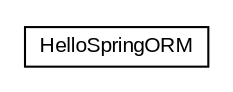 #!/usr/local/bin/dot
#
# Class diagram 
# Generated by UMLGraph version R5_6 (http://www.umlgraph.org/)
#

digraph G {
	edge [fontname="arial",fontsize=10,labelfontname="arial",labelfontsize=10];
	node [fontname="arial",fontsize=10,shape=plaintext];
	nodesep=0.25;
	ranksep=0.5;
	// spring.orm.HelloSpringORM
	c7150 [label=<<table title="spring.orm.HelloSpringORM" border="0" cellborder="1" cellspacing="0" cellpadding="2" port="p" href="./HelloSpringORM.html">
		<tr><td><table border="0" cellspacing="0" cellpadding="1">
<tr><td align="center" balign="center"> HelloSpringORM </td></tr>
		</table></td></tr>
		</table>>, URL="./HelloSpringORM.html", fontname="arial", fontcolor="black", fontsize=10.0];
}

